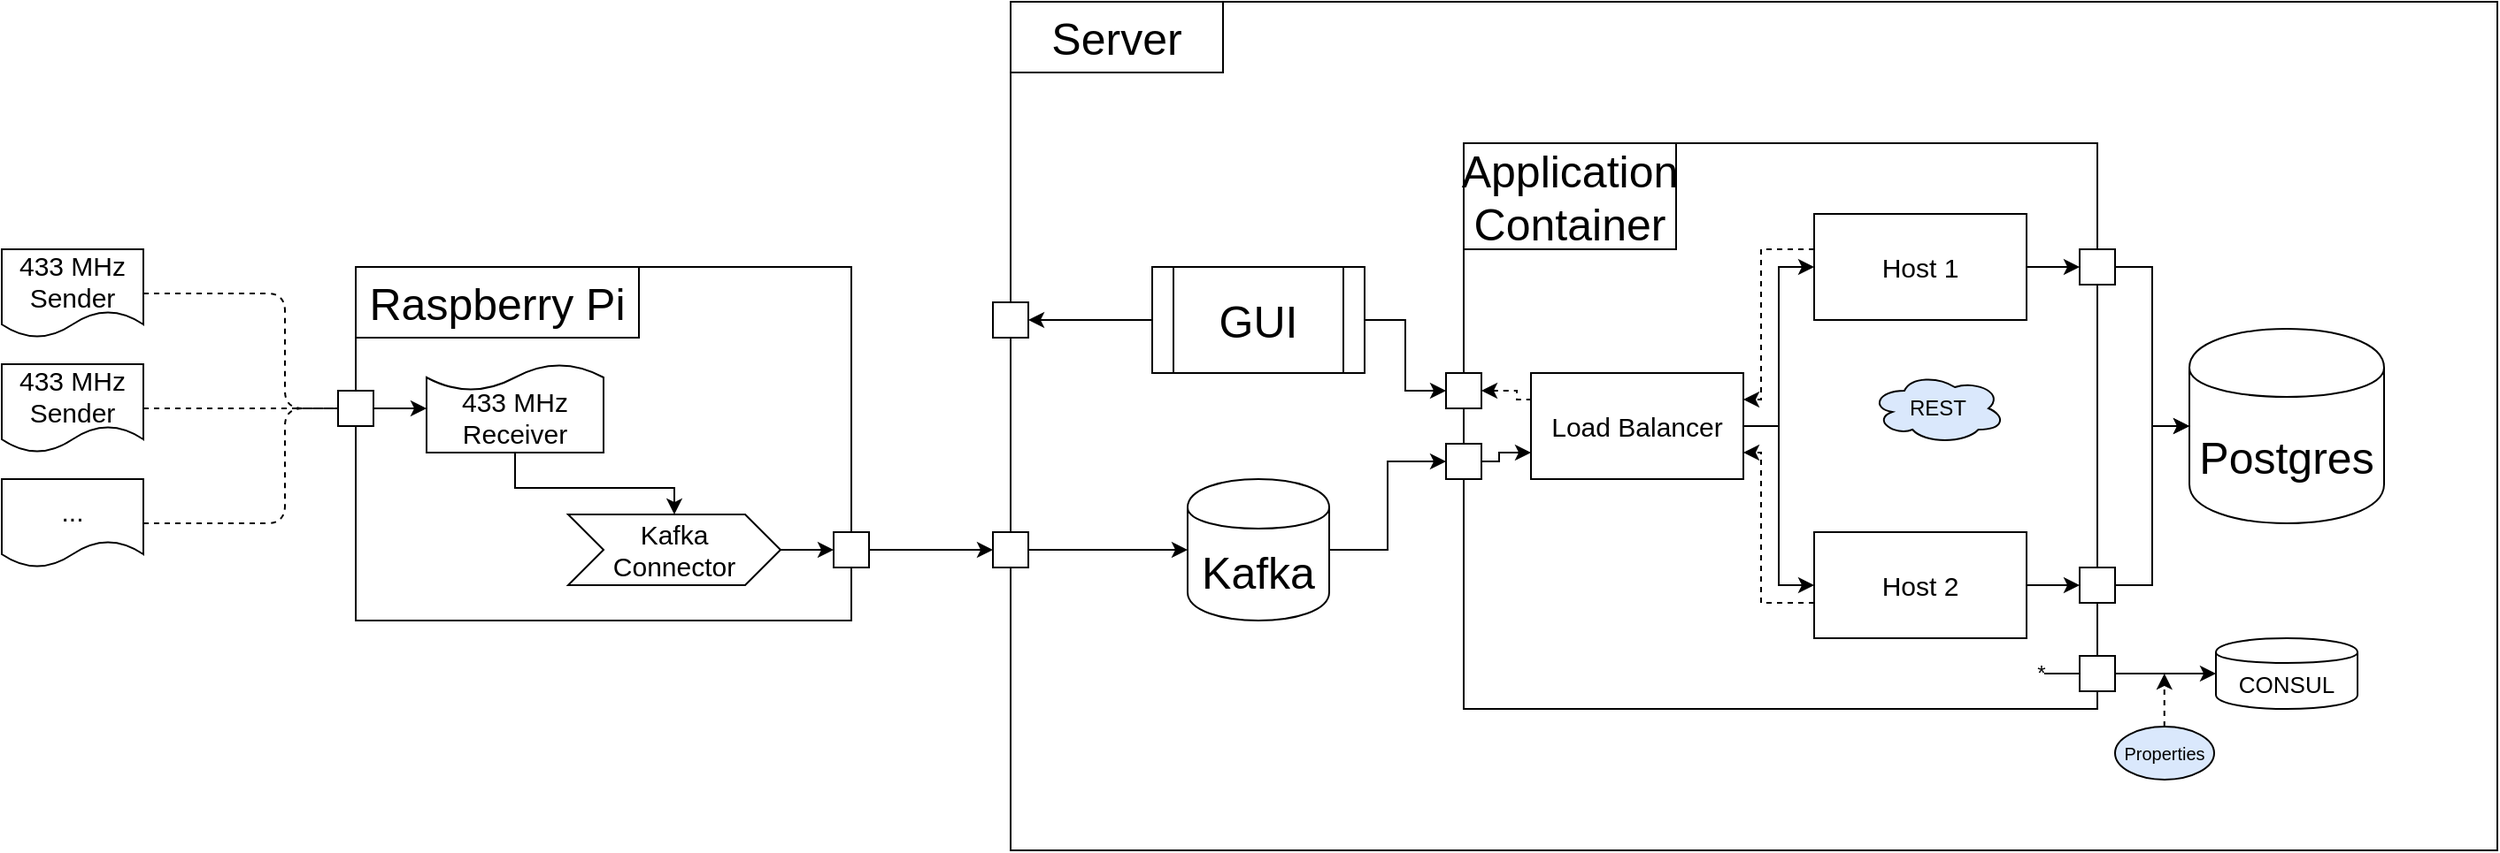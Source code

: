 <mxfile version="21.5.1" type="device" pages="2">
  <diagram id="JwpyBmJK_JEvh0ScPfmV" name="Draft">
    <mxGraphModel dx="2049" dy="1144" grid="1" gridSize="10" guides="1" tooltips="1" connect="1" arrows="1" fold="1" page="1" pageScale="1" pageWidth="827" pageHeight="1169" math="0" shadow="0">
      <root>
        <mxCell id="0" />
        <mxCell id="1" parent="0" />
        <mxCell id="FN8TU1mAKjDCOiVMt3JM-1" value="" style="rounded=0;whiteSpace=wrap;html=1;fillColor=none;" parent="1" vertex="1">
          <mxGeometry x="720" y="40" width="840" height="480" as="geometry" />
        </mxCell>
        <mxCell id="FN8TU1mAKjDCOiVMt3JM-2" value="Server" style="rounded=0;whiteSpace=wrap;html=1;fillColor=none;fontSize=25;" parent="1" vertex="1">
          <mxGeometry x="720" y="40" width="120" height="40" as="geometry" />
        </mxCell>
        <mxCell id="FN8TU1mAKjDCOiVMt3JM-53" style="edgeStyle=orthogonalEdgeStyle;rounded=0;orthogonalLoop=1;jettySize=auto;html=1;entryX=0;entryY=0.5;entryDx=0;entryDy=0;startArrow=none;startFill=0;endArrow=classic;endFill=1;fontSize=12;" parent="1" source="FN8TU1mAKjDCOiVMt3JM-5" target="FN8TU1mAKjDCOiVMt3JM-45" edge="1">
          <mxGeometry relative="1" as="geometry" />
        </mxCell>
        <mxCell id="FN8TU1mAKjDCOiVMt3JM-5" value="Kafka" style="shape=cylinder;whiteSpace=wrap;html=1;boundedLbl=1;backgroundOutline=1;fillColor=none;fontSize=25;" parent="1" vertex="1">
          <mxGeometry x="820" y="310" width="80" height="80" as="geometry" />
        </mxCell>
        <mxCell id="FN8TU1mAKjDCOiVMt3JM-6" value="" style="rounded=0;whiteSpace=wrap;html=1;fillColor=none;fontSize=25;" parent="1" vertex="1">
          <mxGeometry x="976" y="120" width="358" height="320" as="geometry" />
        </mxCell>
        <mxCell id="FN8TU1mAKjDCOiVMt3JM-7" value="Application Container" style="rounded=0;whiteSpace=wrap;html=1;fillColor=none;fontSize=25;" parent="1" vertex="1">
          <mxGeometry x="976" y="120" width="120" height="60" as="geometry" />
        </mxCell>
        <mxCell id="FN8TU1mAKjDCOiVMt3JM-13" style="edgeStyle=orthogonalEdgeStyle;rounded=0;orthogonalLoop=1;jettySize=auto;html=1;entryX=0;entryY=0.5;entryDx=0;entryDy=0;fontSize=15;" parent="1" source="FN8TU1mAKjDCOiVMt3JM-8" target="FN8TU1mAKjDCOiVMt3JM-9" edge="1">
          <mxGeometry relative="1" as="geometry" />
        </mxCell>
        <mxCell id="FN8TU1mAKjDCOiVMt3JM-14" style="edgeStyle=orthogonalEdgeStyle;rounded=0;orthogonalLoop=1;jettySize=auto;html=1;entryX=0;entryY=0.5;entryDx=0;entryDy=0;fontSize=15;" parent="1" source="FN8TU1mAKjDCOiVMt3JM-8" target="FN8TU1mAKjDCOiVMt3JM-10" edge="1">
          <mxGeometry relative="1" as="geometry" />
        </mxCell>
        <mxCell id="FN8TU1mAKjDCOiVMt3JM-8" value="Load Balancer" style="rounded=0;whiteSpace=wrap;html=1;fillColor=none;fontSize=15;" parent="1" vertex="1">
          <mxGeometry x="1014" y="250" width="120" height="60" as="geometry" />
        </mxCell>
        <mxCell id="FN8TU1mAKjDCOiVMt3JM-26" style="edgeStyle=orthogonalEdgeStyle;rounded=0;orthogonalLoop=1;jettySize=auto;html=1;entryX=1;entryY=0.25;entryDx=0;entryDy=0;dashed=1;fontSize=15;" parent="1" source="FN8TU1mAKjDCOiVMt3JM-9" target="FN8TU1mAKjDCOiVMt3JM-8" edge="1">
          <mxGeometry relative="1" as="geometry">
            <Array as="points">
              <mxPoint x="1144" y="180" />
              <mxPoint x="1144" y="265" />
            </Array>
          </mxGeometry>
        </mxCell>
        <mxCell id="FN8TU1mAKjDCOiVMt3JM-41" style="edgeStyle=orthogonalEdgeStyle;rounded=0;orthogonalLoop=1;jettySize=auto;html=1;entryX=0;entryY=0.5;entryDx=0;entryDy=0;startArrow=none;startFill=0;endArrow=classic;endFill=1;fontSize=12;" parent="1" source="FN8TU1mAKjDCOiVMt3JM-9" target="FN8TU1mAKjDCOiVMt3JM-40" edge="1">
          <mxGeometry relative="1" as="geometry" />
        </mxCell>
        <mxCell id="FN8TU1mAKjDCOiVMt3JM-9" value="Host 1" style="rounded=0;whiteSpace=wrap;html=1;fillColor=none;fontSize=15;" parent="1" vertex="1">
          <mxGeometry x="1174" y="160" width="120" height="60" as="geometry" />
        </mxCell>
        <mxCell id="FN8TU1mAKjDCOiVMt3JM-25" style="edgeStyle=orthogonalEdgeStyle;rounded=0;orthogonalLoop=1;jettySize=auto;html=1;entryX=1;entryY=0.75;entryDx=0;entryDy=0;fontSize=15;dashed=1;" parent="1" source="FN8TU1mAKjDCOiVMt3JM-10" target="FN8TU1mAKjDCOiVMt3JM-8" edge="1">
          <mxGeometry relative="1" as="geometry">
            <Array as="points">
              <mxPoint x="1144" y="380" />
              <mxPoint x="1144" y="295" />
            </Array>
          </mxGeometry>
        </mxCell>
        <mxCell id="FN8TU1mAKjDCOiVMt3JM-42" style="edgeStyle=orthogonalEdgeStyle;rounded=0;orthogonalLoop=1;jettySize=auto;html=1;entryX=0;entryY=0.5;entryDx=0;entryDy=0;startArrow=none;startFill=0;endArrow=classic;endFill=1;fontSize=12;" parent="1" source="FN8TU1mAKjDCOiVMt3JM-10" target="FN8TU1mAKjDCOiVMt3JM-39" edge="1">
          <mxGeometry relative="1" as="geometry" />
        </mxCell>
        <mxCell id="FN8TU1mAKjDCOiVMt3JM-10" value="Host 2" style="rounded=0;whiteSpace=wrap;html=1;fillColor=none;fontSize=15;" parent="1" vertex="1">
          <mxGeometry x="1174" y="340" width="120" height="60" as="geometry" />
        </mxCell>
        <mxCell id="FN8TU1mAKjDCOiVMt3JM-15" value="Postgres" style="shape=cylinder;whiteSpace=wrap;html=1;boundedLbl=1;backgroundOutline=1;fillColor=none;fontSize=25;" parent="1" vertex="1">
          <mxGeometry x="1386" y="225" width="110" height="110" as="geometry" />
        </mxCell>
        <mxCell id="FN8TU1mAKjDCOiVMt3JM-43" style="edgeStyle=orthogonalEdgeStyle;rounded=0;orthogonalLoop=1;jettySize=auto;html=1;entryX=0;entryY=0.5;entryDx=0;entryDy=0;startArrow=none;startFill=0;endArrow=classic;endFill=1;fontSize=12;" parent="1" source="FN8TU1mAKjDCOiVMt3JM-39" target="FN8TU1mAKjDCOiVMt3JM-15" edge="1">
          <mxGeometry relative="1" as="geometry" />
        </mxCell>
        <mxCell id="FN8TU1mAKjDCOiVMt3JM-39" value="" style="whiteSpace=wrap;html=1;aspect=fixed;fillColor=#ffffff;fontSize=12;" parent="1" vertex="1">
          <mxGeometry x="1324" y="360" width="20" height="20" as="geometry" />
        </mxCell>
        <mxCell id="FN8TU1mAKjDCOiVMt3JM-44" style="edgeStyle=orthogonalEdgeStyle;rounded=0;orthogonalLoop=1;jettySize=auto;html=1;entryX=0;entryY=0.5;entryDx=0;entryDy=0;startArrow=none;startFill=0;endArrow=classic;endFill=1;fontSize=12;" parent="1" source="FN8TU1mAKjDCOiVMt3JM-40" target="FN8TU1mAKjDCOiVMt3JM-15" edge="1">
          <mxGeometry relative="1" as="geometry" />
        </mxCell>
        <mxCell id="FN8TU1mAKjDCOiVMt3JM-40" value="" style="whiteSpace=wrap;html=1;aspect=fixed;fillColor=#ffffff;fontSize=12;" parent="1" vertex="1">
          <mxGeometry x="1324" y="180" width="20" height="20" as="geometry" />
        </mxCell>
        <mxCell id="FN8TU1mAKjDCOiVMt3JM-51" style="edgeStyle=orthogonalEdgeStyle;rounded=0;orthogonalLoop=1;jettySize=auto;html=1;entryX=0;entryY=0.75;entryDx=0;entryDy=0;startArrow=none;startFill=0;endArrow=classic;endFill=1;fontSize=12;" parent="1" source="FN8TU1mAKjDCOiVMt3JM-45" target="FN8TU1mAKjDCOiVMt3JM-8" edge="1">
          <mxGeometry relative="1" as="geometry">
            <Array as="points">
              <mxPoint x="996" y="300" />
              <mxPoint x="996" y="295" />
            </Array>
          </mxGeometry>
        </mxCell>
        <mxCell id="FN8TU1mAKjDCOiVMt3JM-45" value="" style="whiteSpace=wrap;html=1;aspect=fixed;fillColor=#ffffff;fontSize=12;" parent="1" vertex="1">
          <mxGeometry x="966" y="290" width="20" height="20" as="geometry" />
        </mxCell>
        <mxCell id="FN8TU1mAKjDCOiVMt3JM-50" style="edgeStyle=orthogonalEdgeStyle;rounded=0;orthogonalLoop=1;jettySize=auto;html=1;entryX=0;entryY=0.25;entryDx=0;entryDy=0;startArrow=classic;startFill=1;endArrow=none;endFill=0;fontSize=12;dashed=1;" parent="1" source="FN8TU1mAKjDCOiVMt3JM-48" target="FN8TU1mAKjDCOiVMt3JM-8" edge="1">
          <mxGeometry relative="1" as="geometry">
            <Array as="points">
              <mxPoint x="1006" y="260" />
              <mxPoint x="1006" y="265" />
            </Array>
          </mxGeometry>
        </mxCell>
        <mxCell id="FN8TU1mAKjDCOiVMt3JM-48" value="" style="whiteSpace=wrap;html=1;aspect=fixed;fillColor=#ffffff;fontSize=12;" parent="1" vertex="1">
          <mxGeometry x="966" y="250" width="20" height="20" as="geometry" />
        </mxCell>
        <mxCell id="FN8TU1mAKjDCOiVMt3JM-52" value="REST" style="ellipse;shape=cloud;whiteSpace=wrap;html=1;fillColor=#dae8fc;fontSize=12;strokeColor=#000000;" parent="1" vertex="1">
          <mxGeometry x="1206" y="250" width="76" height="40" as="geometry" />
        </mxCell>
        <mxCell id="FN8TU1mAKjDCOiVMt3JM-56" style="edgeStyle=orthogonalEdgeStyle;rounded=0;orthogonalLoop=1;jettySize=auto;html=1;entryX=0;entryY=0.5;entryDx=0;entryDy=0;startArrow=none;startFill=0;endArrow=classic;endFill=1;fontSize=25;" parent="1" source="FN8TU1mAKjDCOiVMt3JM-54" target="FN8TU1mAKjDCOiVMt3JM-48" edge="1">
          <mxGeometry relative="1" as="geometry" />
        </mxCell>
        <mxCell id="FN8TU1mAKjDCOiVMt3JM-62" style="edgeStyle=orthogonalEdgeStyle;rounded=0;orthogonalLoop=1;jettySize=auto;html=1;entryX=1;entryY=0.5;entryDx=0;entryDy=0;startArrow=none;startFill=0;endArrow=classic;endFill=1;fontSize=25;" parent="1" source="FN8TU1mAKjDCOiVMt3JM-54" target="FN8TU1mAKjDCOiVMt3JM-59" edge="1">
          <mxGeometry relative="1" as="geometry" />
        </mxCell>
        <mxCell id="FN8TU1mAKjDCOiVMt3JM-54" value="GUI" style="shape=process;whiteSpace=wrap;html=1;backgroundOutline=1;strokeColor=#000000;fillColor=#ffffff;fontSize=25;" parent="1" vertex="1">
          <mxGeometry x="800" y="190" width="120" height="60" as="geometry" />
        </mxCell>
        <mxCell id="FN8TU1mAKjDCOiVMt3JM-57" value="" style="rounded=0;whiteSpace=wrap;html=1;strokeColor=#000000;fillColor=none;fontSize=25;" parent="1" vertex="1">
          <mxGeometry x="350" y="190" width="280" height="200" as="geometry" />
        </mxCell>
        <mxCell id="FN8TU1mAKjDCOiVMt3JM-58" value="Raspberry Pi" style="rounded=0;whiteSpace=wrap;html=1;strokeColor=#000000;fillColor=none;fontSize=25;" parent="1" vertex="1">
          <mxGeometry x="350" y="190" width="160" height="40" as="geometry" />
        </mxCell>
        <mxCell id="FN8TU1mAKjDCOiVMt3JM-59" value="" style="whiteSpace=wrap;html=1;aspect=fixed;fillColor=#ffffff;fontSize=12;" parent="1" vertex="1">
          <mxGeometry x="710" y="210" width="20" height="20" as="geometry" />
        </mxCell>
        <mxCell id="FN8TU1mAKjDCOiVMt3JM-61" style="edgeStyle=orthogonalEdgeStyle;rounded=0;orthogonalLoop=1;jettySize=auto;html=1;entryX=0;entryY=0.5;entryDx=0;entryDy=0;startArrow=none;startFill=0;endArrow=classic;endFill=1;fontSize=25;" parent="1" source="FN8TU1mAKjDCOiVMt3JM-60" target="FN8TU1mAKjDCOiVMt3JM-5" edge="1">
          <mxGeometry relative="1" as="geometry" />
        </mxCell>
        <mxCell id="FN8TU1mAKjDCOiVMt3JM-60" value="" style="whiteSpace=wrap;html=1;aspect=fixed;fillColor=#ffffff;fontSize=12;" parent="1" vertex="1">
          <mxGeometry x="710" y="340" width="20" height="20" as="geometry" />
        </mxCell>
        <mxCell id="FN8TU1mAKjDCOiVMt3JM-67" style="edgeStyle=orthogonalEdgeStyle;rounded=0;orthogonalLoop=1;jettySize=auto;html=1;entryX=0;entryY=0.5;entryDx=0;entryDy=0;startArrow=none;startFill=0;endArrow=classic;endFill=1;fontSize=15;" parent="1" source="FN8TU1mAKjDCOiVMt3JM-63" target="FN8TU1mAKjDCOiVMt3JM-64" edge="1">
          <mxGeometry relative="1" as="geometry" />
        </mxCell>
        <mxCell id="FN8TU1mAKjDCOiVMt3JM-63" value="Kafka&lt;br&gt;Connector" style="shape=step;perimeter=stepPerimeter;whiteSpace=wrap;html=1;fixedSize=1;strokeColor=#000000;fillColor=none;fontSize=15;" parent="1" vertex="1">
          <mxGeometry x="470" y="330" width="120" height="40" as="geometry" />
        </mxCell>
        <mxCell id="FN8TU1mAKjDCOiVMt3JM-73" value="" style="edgeStyle=orthogonalEdgeStyle;rounded=0;orthogonalLoop=1;jettySize=auto;html=1;startArrow=none;startFill=0;endArrow=classic;endFill=1;fontSize=15;" parent="1" source="FN8TU1mAKjDCOiVMt3JM-64" target="FN8TU1mAKjDCOiVMt3JM-60" edge="1">
          <mxGeometry relative="1" as="geometry" />
        </mxCell>
        <mxCell id="FN8TU1mAKjDCOiVMt3JM-64" value="" style="whiteSpace=wrap;html=1;aspect=fixed;fillColor=#ffffff;fontSize=12;" parent="1" vertex="1">
          <mxGeometry x="620" y="340" width="20" height="20" as="geometry" />
        </mxCell>
        <mxCell id="FN8TU1mAKjDCOiVMt3JM-77" style="edgeStyle=orthogonalEdgeStyle;rounded=0;orthogonalLoop=1;jettySize=auto;html=1;startArrow=none;startFill=0;endArrow=classic;endFill=1;fontSize=15;fontColor=#000000;" parent="1" source="FN8TU1mAKjDCOiVMt3JM-70" target="FN8TU1mAKjDCOiVMt3JM-74" edge="1">
          <mxGeometry relative="1" as="geometry" />
        </mxCell>
        <mxCell id="FN8TU1mAKjDCOiVMt3JM-70" value="" style="whiteSpace=wrap;html=1;aspect=fixed;fillColor=#ffffff;fontSize=12;" parent="1" vertex="1">
          <mxGeometry x="340" y="260" width="20" height="20" as="geometry" />
        </mxCell>
        <mxCell id="FN8TU1mAKjDCOiVMt3JM-78" style="edgeStyle=orthogonalEdgeStyle;rounded=0;orthogonalLoop=1;jettySize=auto;html=1;entryX=0.5;entryY=0;entryDx=0;entryDy=0;startArrow=none;startFill=0;endArrow=classic;endFill=1;fontSize=15;fontColor=#000000;" parent="1" source="FN8TU1mAKjDCOiVMt3JM-74" target="FN8TU1mAKjDCOiVMt3JM-63" edge="1">
          <mxGeometry relative="1" as="geometry">
            <Array as="points">
              <mxPoint x="440" y="315" />
              <mxPoint x="530" y="315" />
            </Array>
          </mxGeometry>
        </mxCell>
        <mxCell id="FN8TU1mAKjDCOiVMt3JM-74" value="" style="shape=document;whiteSpace=wrap;html=1;boundedLbl=1;strokeColor=#000000;fillColor=none;fontSize=15;fontColor=#000000;labelBackgroundColor=none;rotation=-180;" parent="1" vertex="1">
          <mxGeometry x="390" y="245" width="100" height="50" as="geometry" />
        </mxCell>
        <mxCell id="FN8TU1mAKjDCOiVMt3JM-75" value="&lt;span style=&quot;color: rgb(0 , 0 , 0) ; font-family: &amp;#34;helvetica&amp;#34; ; font-size: 15px ; font-style: normal ; font-weight: 400 ; letter-spacing: normal ; text-align: center ; text-indent: 0px ; text-transform: none ; word-spacing: 0px ; display: inline ; float: none&quot;&gt;433 MHz&lt;/span&gt;&lt;br style=&quot;color: rgb(0 , 0 , 0) ; font-family: &amp;#34;helvetica&amp;#34; ; font-size: 15px ; font-style: normal ; font-weight: 400 ; letter-spacing: normal ; text-align: center ; text-indent: 0px ; text-transform: none ; word-spacing: 0px&quot;&gt;&lt;span style=&quot;color: rgb(0 , 0 , 0) ; font-family: &amp;#34;helvetica&amp;#34; ; font-size: 15px ; font-style: normal ; font-weight: 400 ; letter-spacing: normal ; text-align: center ; text-indent: 0px ; text-transform: none ; word-spacing: 0px ; display: inline ; float: none&quot;&gt;Receiver&lt;/span&gt;" style="text;html=1;strokeColor=none;fillColor=none;align=center;verticalAlign=middle;whiteSpace=wrap;rounded=0;labelBackgroundColor=none;fontSize=15;fontColor=#000000;" parent="1" vertex="1">
          <mxGeometry x="400" y="255" width="80" height="40" as="geometry" />
        </mxCell>
        <mxCell id="FN8TU1mAKjDCOiVMt3JM-79" value="433 MHz&lt;br&gt;Sender" style="shape=document;whiteSpace=wrap;html=1;boundedLbl=1;labelBackgroundColor=none;strokeColor=#000000;fillColor=none;fontSize=15;fontColor=#000000;" parent="1" vertex="1">
          <mxGeometry x="150" y="180" width="80" height="50" as="geometry" />
        </mxCell>
        <mxCell id="FN8TU1mAKjDCOiVMt3JM-80" value="433 MHz&lt;br&gt;Sender" style="shape=document;whiteSpace=wrap;html=1;boundedLbl=1;labelBackgroundColor=none;strokeColor=#000000;fillColor=none;fontSize=15;fontColor=#000000;" parent="1" vertex="1">
          <mxGeometry x="150" y="245" width="80" height="50" as="geometry" />
        </mxCell>
        <mxCell id="FN8TU1mAKjDCOiVMt3JM-81" value="..." style="shape=document;whiteSpace=wrap;html=1;boundedLbl=1;labelBackgroundColor=none;strokeColor=#000000;fillColor=none;fontSize=15;fontColor=#000000;" parent="1" vertex="1">
          <mxGeometry x="150" y="310" width="80" height="50" as="geometry" />
        </mxCell>
        <mxCell id="FN8TU1mAKjDCOiVMt3JM-82" value="" style="endArrow=none;dashed=1;html=1;fontSize=15;fontColor=#000000;entryX=0;entryY=0.5;entryDx=0;entryDy=0;exitX=1;exitY=0.5;exitDx=0;exitDy=0;" parent="1" source="FN8TU1mAKjDCOiVMt3JM-79" target="FN8TU1mAKjDCOiVMt3JM-70" edge="1">
          <mxGeometry width="50" height="50" relative="1" as="geometry">
            <mxPoint x="270" y="320" as="sourcePoint" />
            <mxPoint x="320" y="270" as="targetPoint" />
            <Array as="points">
              <mxPoint x="310" y="205" />
              <mxPoint x="310" y="270" />
            </Array>
          </mxGeometry>
        </mxCell>
        <mxCell id="FN8TU1mAKjDCOiVMt3JM-83" value="" style="endArrow=none;dashed=1;html=1;fontSize=15;fontColor=#000000;entryX=0;entryY=0.5;entryDx=0;entryDy=0;exitX=1;exitY=0.5;exitDx=0;exitDy=0;" parent="1" source="FN8TU1mAKjDCOiVMt3JM-80" target="FN8TU1mAKjDCOiVMt3JM-70" edge="1">
          <mxGeometry width="50" height="50" relative="1" as="geometry">
            <mxPoint x="270" y="320" as="sourcePoint" />
            <mxPoint x="320" y="270" as="targetPoint" />
            <Array as="points">
              <mxPoint x="250" y="270" />
              <mxPoint x="280" y="270" />
            </Array>
          </mxGeometry>
        </mxCell>
        <mxCell id="FN8TU1mAKjDCOiVMt3JM-84" value="" style="endArrow=none;dashed=1;html=1;fontSize=15;fontColor=#000000;entryX=0;entryY=0.5;entryDx=0;entryDy=0;exitX=1;exitY=0.5;exitDx=0;exitDy=0;" parent="1" source="FN8TU1mAKjDCOiVMt3JM-81" target="FN8TU1mAKjDCOiVMt3JM-70" edge="1">
          <mxGeometry width="50" height="50" relative="1" as="geometry">
            <mxPoint x="270" y="340" as="sourcePoint" />
            <mxPoint x="320" y="290" as="targetPoint" />
            <Array as="points">
              <mxPoint x="310" y="335" />
              <mxPoint x="310" y="270" />
            </Array>
          </mxGeometry>
        </mxCell>
        <mxCell id="QnDjo6JZb1rwNFytCDnl-1" value="CONSUL" style="shape=cylinder;whiteSpace=wrap;html=1;boundedLbl=1;backgroundOutline=1;fillColor=none;fontSize=13;" parent="1" vertex="1">
          <mxGeometry x="1401" y="400" width="80" height="40" as="geometry" />
        </mxCell>
        <mxCell id="QnDjo6JZb1rwNFytCDnl-5" value="" style="edgeStyle=orthogonalEdgeStyle;rounded=0;orthogonalLoop=1;jettySize=auto;html=1;" parent="1" source="QnDjo6JZb1rwNFytCDnl-4" target="QnDjo6JZb1rwNFytCDnl-1" edge="1">
          <mxGeometry relative="1" as="geometry" />
        </mxCell>
        <mxCell id="QnDjo6JZb1rwNFytCDnl-4" value="" style="whiteSpace=wrap;html=1;aspect=fixed;fillColor=#ffffff;fontSize=12;" parent="1" vertex="1">
          <mxGeometry x="1324" y="410" width="20" height="20" as="geometry" />
        </mxCell>
        <mxCell id="QnDjo6JZb1rwNFytCDnl-6" value="Properties" style="ellipse;whiteSpace=wrap;html=1;fontSize=10;fillColor=#dae8fc;strokeColor=default;" parent="1" vertex="1">
          <mxGeometry x="1344" y="450" width="56" height="30" as="geometry" />
        </mxCell>
        <mxCell id="QnDjo6JZb1rwNFytCDnl-8" value="" style="endArrow=classic;html=1;rounded=0;dashed=1;" parent="1" edge="1">
          <mxGeometry width="50" height="50" relative="1" as="geometry">
            <mxPoint x="1371.88" y="450" as="sourcePoint" />
            <mxPoint x="1371.88" y="420" as="targetPoint" />
          </mxGeometry>
        </mxCell>
        <mxCell id="QnDjo6JZb1rwNFytCDnl-9" value="" style="endArrow=none;html=1;rounded=0;" parent="1" edge="1">
          <mxGeometry width="50" height="50" relative="1" as="geometry">
            <mxPoint x="1304" y="420" as="sourcePoint" />
            <mxPoint x="1324" y="420" as="targetPoint" />
          </mxGeometry>
        </mxCell>
        <mxCell id="QnDjo6JZb1rwNFytCDnl-11" value="*" style="text;html=1;strokeColor=none;fillColor=none;align=center;verticalAlign=middle;whiteSpace=wrap;rounded=0;" parent="1" vertex="1">
          <mxGeometry x="1291" y="410" width="23" height="20" as="geometry" />
        </mxCell>
      </root>
    </mxGraphModel>
  </diagram>
  <diagram id="33y4ODD4kAcootDHKluF" name="System">
    <mxGraphModel dx="1509" dy="843" grid="1" gridSize="10" guides="1" tooltips="1" connect="1" arrows="1" fold="1" page="1" pageScale="1" pageWidth="827" pageHeight="1169" math="0" shadow="0">
      <root>
        <mxCell id="0" />
        <mxCell id="1" parent="0" />
        <mxCell id="mPrgmHMQtZdi7vNjmnS--5" value="" style="rounded=0;whiteSpace=wrap;html=1;fillColor=none;fontSize=25;" vertex="1" parent="1">
          <mxGeometry x="586" y="120" width="358" height="440" as="geometry" />
        </mxCell>
        <mxCell id="mPrgmHMQtZdi7vNjmnS--1" value="" style="rounded=0;whiteSpace=wrap;html=1;fillColor=none;" vertex="1" parent="1">
          <mxGeometry x="320" y="40" width="840" height="820" as="geometry" />
        </mxCell>
        <mxCell id="mPrgmHMQtZdi7vNjmnS--2" value="Server" style="rounded=0;whiteSpace=wrap;html=1;fillColor=none;fontSize=25;" vertex="1" parent="1">
          <mxGeometry x="320" y="40" width="120" height="40" as="geometry" />
        </mxCell>
        <mxCell id="mPrgmHMQtZdi7vNjmnS--6" value="Application Container" style="rounded=0;whiteSpace=wrap;html=1;fillColor=none;fontSize=25;" vertex="1" parent="1">
          <mxGeometry x="586" y="120" width="120" height="60" as="geometry" />
        </mxCell>
        <mxCell id="mPrgmHMQtZdi7vNjmnS--7" style="edgeStyle=orthogonalEdgeStyle;rounded=0;orthogonalLoop=1;jettySize=auto;html=1;entryX=0;entryY=0.5;entryDx=0;entryDy=0;fontSize=15;" edge="1" parent="1" source="mPrgmHMQtZdi7vNjmnS--9" target="mPrgmHMQtZdi7vNjmnS--12">
          <mxGeometry relative="1" as="geometry" />
        </mxCell>
        <mxCell id="mPrgmHMQtZdi7vNjmnS--8" style="edgeStyle=orthogonalEdgeStyle;rounded=0;orthogonalLoop=1;jettySize=auto;html=1;entryX=0;entryY=0.5;entryDx=0;entryDy=0;fontSize=15;" edge="1" parent="1" source="mPrgmHMQtZdi7vNjmnS--9" target="mPrgmHMQtZdi7vNjmnS--15">
          <mxGeometry relative="1" as="geometry" />
        </mxCell>
        <mxCell id="mPrgmHMQtZdi7vNjmnS--9" value="Load Balancer" style="rounded=0;whiteSpace=wrap;html=1;fillColor=none;fontSize=15;" vertex="1" parent="1">
          <mxGeometry x="624" y="250" width="120" height="60" as="geometry" />
        </mxCell>
        <mxCell id="mPrgmHMQtZdi7vNjmnS--10" style="edgeStyle=orthogonalEdgeStyle;rounded=0;orthogonalLoop=1;jettySize=auto;html=1;entryX=1;entryY=0.25;entryDx=0;entryDy=0;dashed=1;fontSize=15;" edge="1" parent="1" source="mPrgmHMQtZdi7vNjmnS--12" target="mPrgmHMQtZdi7vNjmnS--9">
          <mxGeometry relative="1" as="geometry">
            <Array as="points">
              <mxPoint x="754" y="180" />
              <mxPoint x="754" y="265" />
            </Array>
          </mxGeometry>
        </mxCell>
        <mxCell id="mPrgmHMQtZdi7vNjmnS--11" style="edgeStyle=orthogonalEdgeStyle;rounded=0;orthogonalLoop=1;jettySize=auto;html=1;entryX=0;entryY=0.5;entryDx=0;entryDy=0;startArrow=none;startFill=0;endArrow=classic;endFill=1;fontSize=12;" edge="1" parent="1" source="mPrgmHMQtZdi7vNjmnS--12" target="mPrgmHMQtZdi7vNjmnS--20">
          <mxGeometry relative="1" as="geometry" />
        </mxCell>
        <mxCell id="mPrgmHMQtZdi7vNjmnS--12" value="Host 1" style="rounded=0;whiteSpace=wrap;html=1;fillColor=none;fontSize=15;" vertex="1" parent="1">
          <mxGeometry x="784" y="160" width="120" height="60" as="geometry" />
        </mxCell>
        <mxCell id="mPrgmHMQtZdi7vNjmnS--13" style="edgeStyle=orthogonalEdgeStyle;rounded=0;orthogonalLoop=1;jettySize=auto;html=1;entryX=1;entryY=0.75;entryDx=0;entryDy=0;fontSize=15;dashed=1;" edge="1" parent="1" source="mPrgmHMQtZdi7vNjmnS--15" target="mPrgmHMQtZdi7vNjmnS--9">
          <mxGeometry relative="1" as="geometry">
            <Array as="points">
              <mxPoint x="754" y="380" />
              <mxPoint x="754" y="295" />
            </Array>
          </mxGeometry>
        </mxCell>
        <mxCell id="mPrgmHMQtZdi7vNjmnS--14" style="edgeStyle=orthogonalEdgeStyle;rounded=0;orthogonalLoop=1;jettySize=auto;html=1;entryX=0;entryY=0.5;entryDx=0;entryDy=0;startArrow=none;startFill=0;endArrow=classic;endFill=1;fontSize=12;" edge="1" parent="1" source="mPrgmHMQtZdi7vNjmnS--15" target="mPrgmHMQtZdi7vNjmnS--18">
          <mxGeometry relative="1" as="geometry" />
        </mxCell>
        <mxCell id="mPrgmHMQtZdi7vNjmnS--15" value="Host 2" style="rounded=0;whiteSpace=wrap;html=1;fillColor=none;fontSize=15;" vertex="1" parent="1">
          <mxGeometry x="784" y="340" width="120" height="60" as="geometry" />
        </mxCell>
        <mxCell id="DauZsMCAnnG1cqwBpFmG-24" value="" style="edgeStyle=orthogonalEdgeStyle;rounded=0;orthogonalLoop=1;jettySize=auto;html=1;" edge="1" parent="1" source="mPrgmHMQtZdi7vNjmnS--16" target="DauZsMCAnnG1cqwBpFmG-23">
          <mxGeometry relative="1" as="geometry" />
        </mxCell>
        <mxCell id="mPrgmHMQtZdi7vNjmnS--16" value="Postgres" style="shape=cylinder;whiteSpace=wrap;html=1;boundedLbl=1;backgroundOutline=1;fillColor=none;fontSize=25;" vertex="1" parent="1">
          <mxGeometry x="996" y="225" width="110" height="110" as="geometry" />
        </mxCell>
        <mxCell id="mPrgmHMQtZdi7vNjmnS--17" style="edgeStyle=orthogonalEdgeStyle;rounded=0;orthogonalLoop=1;jettySize=auto;html=1;entryX=0;entryY=0.5;entryDx=0;entryDy=0;startArrow=none;startFill=0;endArrow=classic;endFill=1;fontSize=12;" edge="1" parent="1" source="mPrgmHMQtZdi7vNjmnS--18" target="mPrgmHMQtZdi7vNjmnS--16">
          <mxGeometry relative="1" as="geometry" />
        </mxCell>
        <mxCell id="mPrgmHMQtZdi7vNjmnS--18" value="" style="whiteSpace=wrap;html=1;aspect=fixed;fillColor=#ffffff;fontSize=12;" vertex="1" parent="1">
          <mxGeometry x="934" y="360" width="20" height="20" as="geometry" />
        </mxCell>
        <mxCell id="mPrgmHMQtZdi7vNjmnS--19" style="edgeStyle=orthogonalEdgeStyle;rounded=0;orthogonalLoop=1;jettySize=auto;html=1;entryX=0;entryY=0.5;entryDx=0;entryDy=0;startArrow=none;startFill=0;endArrow=classic;endFill=1;fontSize=12;" edge="1" parent="1" source="mPrgmHMQtZdi7vNjmnS--20" target="mPrgmHMQtZdi7vNjmnS--16">
          <mxGeometry relative="1" as="geometry" />
        </mxCell>
        <mxCell id="mPrgmHMQtZdi7vNjmnS--20" value="" style="whiteSpace=wrap;html=1;aspect=fixed;fillColor=#ffffff;fontSize=12;" vertex="1" parent="1">
          <mxGeometry x="934" y="180" width="20" height="20" as="geometry" />
        </mxCell>
        <mxCell id="mPrgmHMQtZdi7vNjmnS--21" style="edgeStyle=orthogonalEdgeStyle;rounded=0;orthogonalLoop=1;jettySize=auto;html=1;entryX=0;entryY=0.75;entryDx=0;entryDy=0;startArrow=none;startFill=0;endArrow=classic;endFill=1;fontSize=12;" edge="1" parent="1" source="mPrgmHMQtZdi7vNjmnS--22" target="mPrgmHMQtZdi7vNjmnS--9">
          <mxGeometry relative="1" as="geometry">
            <Array as="points">
              <mxPoint x="606" y="300" />
              <mxPoint x="606" y="295" />
            </Array>
          </mxGeometry>
        </mxCell>
        <mxCell id="DauZsMCAnnG1cqwBpFmG-4" style="edgeStyle=orthogonalEdgeStyle;rounded=0;orthogonalLoop=1;jettySize=auto;html=1;entryX=1;entryY=0.75;entryDx=0;entryDy=0;startArrow=classic;startFill=1;endArrow=none;endFill=0;" edge="1" parent="1" source="mPrgmHMQtZdi7vNjmnS--22" target="mPrgmHMQtZdi7vNjmnS--28">
          <mxGeometry relative="1" as="geometry" />
        </mxCell>
        <mxCell id="mPrgmHMQtZdi7vNjmnS--22" value="" style="whiteSpace=wrap;html=1;aspect=fixed;fillColor=#ffffff;fontSize=12;" vertex="1" parent="1">
          <mxGeometry x="576" y="290" width="20" height="20" as="geometry" />
        </mxCell>
        <mxCell id="mPrgmHMQtZdi7vNjmnS--23" style="edgeStyle=orthogonalEdgeStyle;rounded=0;orthogonalLoop=1;jettySize=auto;html=1;entryX=0;entryY=0.25;entryDx=0;entryDy=0;startArrow=classic;startFill=1;endArrow=none;endFill=0;fontSize=12;dashed=1;" edge="1" parent="1" source="mPrgmHMQtZdi7vNjmnS--24" target="mPrgmHMQtZdi7vNjmnS--9">
          <mxGeometry relative="1" as="geometry">
            <Array as="points">
              <mxPoint x="616" y="260" />
              <mxPoint x="616" y="265" />
            </Array>
          </mxGeometry>
        </mxCell>
        <mxCell id="DauZsMCAnnG1cqwBpFmG-3" style="edgeStyle=orthogonalEdgeStyle;rounded=0;orthogonalLoop=1;jettySize=auto;html=1;entryX=1;entryY=0.25;entryDx=0;entryDy=0;dashed=1;" edge="1" parent="1" source="mPrgmHMQtZdi7vNjmnS--24" target="mPrgmHMQtZdi7vNjmnS--28">
          <mxGeometry relative="1" as="geometry" />
        </mxCell>
        <mxCell id="mPrgmHMQtZdi7vNjmnS--24" value="" style="whiteSpace=wrap;html=1;aspect=fixed;fillColor=#ffffff;fontSize=12;" vertex="1" parent="1">
          <mxGeometry x="576" y="250" width="20" height="20" as="geometry" />
        </mxCell>
        <mxCell id="mPrgmHMQtZdi7vNjmnS--25" value="REST" style="ellipse;shape=cloud;whiteSpace=wrap;html=1;fillColor=#dae8fc;fontSize=12;strokeColor=#000000;" vertex="1" parent="1">
          <mxGeometry x="816" y="250" width="76" height="40" as="geometry" />
        </mxCell>
        <mxCell id="mPrgmHMQtZdi7vNjmnS--27" style="edgeStyle=orthogonalEdgeStyle;rounded=0;orthogonalLoop=1;jettySize=auto;html=1;entryX=1;entryY=0.5;entryDx=0;entryDy=0;startArrow=none;startFill=0;endArrow=classic;endFill=1;fontSize=25;" edge="1" parent="1" source="mPrgmHMQtZdi7vNjmnS--28" target="mPrgmHMQtZdi7vNjmnS--31">
          <mxGeometry relative="1" as="geometry" />
        </mxCell>
        <mxCell id="mPrgmHMQtZdi7vNjmnS--28" value="GUI" style="shape=process;whiteSpace=wrap;html=1;backgroundOutline=1;strokeColor=#000000;fillColor=#ffffff;fontSize=25;" vertex="1" parent="1">
          <mxGeometry x="400" y="250" width="120" height="60" as="geometry" />
        </mxCell>
        <mxCell id="mPrgmHMQtZdi7vNjmnS--31" value="" style="whiteSpace=wrap;html=1;aspect=fixed;fillColor=#ffffff;fontSize=12;" vertex="1" parent="1">
          <mxGeometry x="310" y="270" width="20" height="20" as="geometry" />
        </mxCell>
        <mxCell id="mPrgmHMQtZdi7vNjmnS--49" value="CONSUL" style="shape=cylinder;whiteSpace=wrap;html=1;boundedLbl=1;backgroundOutline=1;fillColor=none;fontSize=13;" vertex="1" parent="1">
          <mxGeometry x="1040" y="520" width="80" height="40" as="geometry" />
        </mxCell>
        <mxCell id="mPrgmHMQtZdi7vNjmnS--50" value="" style="edgeStyle=orthogonalEdgeStyle;rounded=0;orthogonalLoop=1;jettySize=auto;html=1;" edge="1" parent="1" source="mPrgmHMQtZdi7vNjmnS--51" target="mPrgmHMQtZdi7vNjmnS--49">
          <mxGeometry relative="1" as="geometry" />
        </mxCell>
        <mxCell id="mPrgmHMQtZdi7vNjmnS--51" value="" style="whiteSpace=wrap;html=1;aspect=fixed;fillColor=#ffffff;fontSize=12;" vertex="1" parent="1">
          <mxGeometry x="934" y="530" width="20" height="20" as="geometry" />
        </mxCell>
        <mxCell id="mPrgmHMQtZdi7vNjmnS--52" value="Properties" style="ellipse;whiteSpace=wrap;html=1;fontSize=10;fillColor=#dae8fc;strokeColor=default;" vertex="1" parent="1">
          <mxGeometry x="960" y="570" width="56" height="30" as="geometry" />
        </mxCell>
        <mxCell id="mPrgmHMQtZdi7vNjmnS--53" value="" style="endArrow=classic;html=1;rounded=0;dashed=1;" edge="1" parent="1">
          <mxGeometry width="50" height="50" relative="1" as="geometry">
            <mxPoint x="987.88" y="570" as="sourcePoint" />
            <mxPoint x="987.88" y="540" as="targetPoint" />
          </mxGeometry>
        </mxCell>
        <mxCell id="mPrgmHMQtZdi7vNjmnS--54" value="" style="endArrow=none;html=1;rounded=0;" edge="1" parent="1">
          <mxGeometry width="50" height="50" relative="1" as="geometry">
            <mxPoint x="914" y="540" as="sourcePoint" />
            <mxPoint x="934" y="540" as="targetPoint" />
          </mxGeometry>
        </mxCell>
        <mxCell id="mPrgmHMQtZdi7vNjmnS--55" value="*" style="text;html=1;strokeColor=none;fillColor=none;align=center;verticalAlign=middle;whiteSpace=wrap;rounded=0;" vertex="1" parent="1">
          <mxGeometry x="901" y="530" width="23" height="20" as="geometry" />
        </mxCell>
        <mxCell id="mPrgmHMQtZdi7vNjmnS--56" value="JMS&lt;br style=&quot;font-size: 7px;&quot;&gt;Engine" style="shape=cylinder;whiteSpace=wrap;html=1;boundedLbl=1;backgroundOutline=1;fillColor=none;fontSize=7;fontStyle=1" vertex="1" parent="1">
          <mxGeometry x="791" y="450" width="36" height="40" as="geometry" />
        </mxCell>
        <mxCell id="mPrgmHMQtZdi7vNjmnS--68" style="edgeStyle=orthogonalEdgeStyle;rounded=0;orthogonalLoop=1;jettySize=auto;html=1;" edge="1" parent="1" source="mPrgmHMQtZdi7vNjmnS--58" target="mPrgmHMQtZdi7vNjmnS--59">
          <mxGeometry relative="1" as="geometry" />
        </mxCell>
        <mxCell id="mPrgmHMQtZdi7vNjmnS--58" value="" style="whiteSpace=wrap;html=1;aspect=fixed;fillColor=#ffffff;fontSize=12;" vertex="1" parent="1">
          <mxGeometry x="576" y="460" width="20" height="20" as="geometry" />
        </mxCell>
        <mxCell id="mPrgmHMQtZdi7vNjmnS--66" value="" style="edgeStyle=orthogonalEdgeStyle;rounded=0;orthogonalLoop=1;jettySize=auto;html=1;" edge="1" parent="1" source="mPrgmHMQtZdi7vNjmnS--59" target="mPrgmHMQtZdi7vNjmnS--64">
          <mxGeometry relative="1" as="geometry" />
        </mxCell>
        <mxCell id="DauZsMCAnnG1cqwBpFmG-10" style="edgeStyle=orthogonalEdgeStyle;rounded=0;orthogonalLoop=1;jettySize=auto;html=1;entryX=0.5;entryY=0;entryDx=0;entryDy=0;" edge="1" parent="1" source="mPrgmHMQtZdi7vNjmnS--59" target="DauZsMCAnnG1cqwBpFmG-9">
          <mxGeometry relative="1" as="geometry" />
        </mxCell>
        <mxCell id="mPrgmHMQtZdi7vNjmnS--59" value="Host 3&amp;nbsp; &amp;nbsp;&amp;nbsp;" style="rounded=0;whiteSpace=wrap;html=1;fillColor=none;fontSize=15;align=right;" vertex="1" parent="1">
          <mxGeometry x="784" y="440" width="120" height="60" as="geometry" />
        </mxCell>
        <mxCell id="mPrgmHMQtZdi7vNjmnS--65" style="edgeStyle=orthogonalEdgeStyle;rounded=0;orthogonalLoop=1;jettySize=auto;html=1;entryX=0;entryY=0.5;entryDx=0;entryDy=0;" edge="1" parent="1" source="mPrgmHMQtZdi7vNjmnS--64" target="mPrgmHMQtZdi7vNjmnS--16">
          <mxGeometry relative="1" as="geometry" />
        </mxCell>
        <mxCell id="mPrgmHMQtZdi7vNjmnS--64" value="" style="whiteSpace=wrap;html=1;aspect=fixed;fillColor=#ffffff;fontSize=12;" vertex="1" parent="1">
          <mxGeometry x="934" y="460" width="20" height="20" as="geometry" />
        </mxCell>
        <mxCell id="DauZsMCAnnG1cqwBpFmG-7" style="edgeStyle=orthogonalEdgeStyle;rounded=0;orthogonalLoop=1;jettySize=auto;html=1;entryX=1;entryY=0.5;entryDx=0;entryDy=0;" edge="1" parent="1" source="DauZsMCAnnG1cqwBpFmG-5" target="DauZsMCAnnG1cqwBpFmG-6">
          <mxGeometry relative="1" as="geometry" />
        </mxCell>
        <mxCell id="DauZsMCAnnG1cqwBpFmG-5" value="Grafana" style="shape=process;whiteSpace=wrap;html=1;backgroundOutline=1;strokeColor=#000000;fillColor=#ffffff;fontSize=25;" vertex="1" parent="1">
          <mxGeometry x="400" y="650" width="120" height="60" as="geometry" />
        </mxCell>
        <mxCell id="DauZsMCAnnG1cqwBpFmG-6" value="" style="whiteSpace=wrap;html=1;aspect=fixed;fillColor=#ffffff;fontSize=12;" vertex="1" parent="1">
          <mxGeometry x="310" y="670" width="20" height="20" as="geometry" />
        </mxCell>
        <mxCell id="DauZsMCAnnG1cqwBpFmG-12" style="edgeStyle=orthogonalEdgeStyle;rounded=0;orthogonalLoop=1;jettySize=auto;html=1;entryX=1;entryY=0.5;entryDx=0;entryDy=0;" edge="1" parent="1" source="DauZsMCAnnG1cqwBpFmG-8" target="DauZsMCAnnG1cqwBpFmG-5">
          <mxGeometry relative="1" as="geometry" />
        </mxCell>
        <mxCell id="DauZsMCAnnG1cqwBpFmG-8" value="InfluxDB" style="shape=cylinder;whiteSpace=wrap;html=1;boundedLbl=1;backgroundOutline=1;fillColor=none;fontSize=13;" vertex="1" parent="1">
          <mxGeometry x="804" y="660" width="80" height="40" as="geometry" />
        </mxCell>
        <mxCell id="DauZsMCAnnG1cqwBpFmG-11" style="edgeStyle=orthogonalEdgeStyle;rounded=0;orthogonalLoop=1;jettySize=auto;html=1;entryX=0.5;entryY=0;entryDx=0;entryDy=0;" edge="1" parent="1" source="DauZsMCAnnG1cqwBpFmG-9" target="DauZsMCAnnG1cqwBpFmG-8">
          <mxGeometry relative="1" as="geometry" />
        </mxCell>
        <mxCell id="DauZsMCAnnG1cqwBpFmG-9" value="" style="whiteSpace=wrap;html=1;aspect=fixed;fillColor=#ffffff;fontSize=12;" vertex="1" parent="1">
          <mxGeometry x="834" y="550" width="20" height="20" as="geometry" />
        </mxCell>
        <mxCell id="DauZsMCAnnG1cqwBpFmG-13" value="Google&lt;br style=&quot;font-size: 20px;&quot;&gt;Cloud" style="ellipse;shape=cloud;whiteSpace=wrap;html=1;fontSize=20;" vertex="1" parent="1">
          <mxGeometry x="1241" y="40" width="160" height="120" as="geometry" />
        </mxCell>
        <mxCell id="DauZsMCAnnG1cqwBpFmG-20" style="edgeStyle=orthogonalEdgeStyle;rounded=0;orthogonalLoop=1;jettySize=auto;html=1;entryX=0.5;entryY=1;entryDx=0;entryDy=0;" edge="1" parent="1" source="DauZsMCAnnG1cqwBpFmG-14" target="DauZsMCAnnG1cqwBpFmG-18">
          <mxGeometry relative="1" as="geometry">
            <Array as="points">
              <mxPoint x="687" y="900" />
              <mxPoint x="844" y="900" />
            </Array>
          </mxGeometry>
        </mxCell>
        <mxCell id="DauZsMCAnnG1cqwBpFmG-14" value="Temperature /&lt;br style=&quot;font-size: 15px;&quot;&gt;Humidity&lt;br&gt;Sensor" style="shape=hexagon;perimeter=hexagonPerimeter2;whiteSpace=wrap;html=1;fixedSize=1;fontSize=15;" vertex="1" parent="1">
          <mxGeometry x="627" y="920" width="120" height="80" as="geometry" />
        </mxCell>
        <mxCell id="DauZsMCAnnG1cqwBpFmG-21" style="edgeStyle=orthogonalEdgeStyle;rounded=0;orthogonalLoop=1;jettySize=auto;html=1;entryX=0.5;entryY=1;entryDx=0;entryDy=0;" edge="1" parent="1" source="DauZsMCAnnG1cqwBpFmG-15" target="DauZsMCAnnG1cqwBpFmG-18">
          <mxGeometry relative="1" as="geometry">
            <Array as="points">
              <mxPoint x="821" y="900" />
              <mxPoint x="844" y="900" />
            </Array>
          </mxGeometry>
        </mxCell>
        <mxCell id="DauZsMCAnnG1cqwBpFmG-15" value="Temperature /&lt;br style=&quot;font-size: 15px;&quot;&gt;Humidity&lt;br&gt;Sensor" style="shape=hexagon;perimeter=hexagonPerimeter2;whiteSpace=wrap;html=1;fixedSize=1;fontSize=15;" vertex="1" parent="1">
          <mxGeometry x="761" y="920" width="120" height="80" as="geometry" />
        </mxCell>
        <mxCell id="DauZsMCAnnG1cqwBpFmG-22" style="edgeStyle=orthogonalEdgeStyle;rounded=0;orthogonalLoop=1;jettySize=auto;html=1;entryX=0.5;entryY=1;entryDx=0;entryDy=0;" edge="1" parent="1" source="DauZsMCAnnG1cqwBpFmG-16" target="DauZsMCAnnG1cqwBpFmG-18">
          <mxGeometry relative="1" as="geometry">
            <Array as="points">
              <mxPoint x="951" y="900" />
              <mxPoint x="844" y="900" />
            </Array>
          </mxGeometry>
        </mxCell>
        <mxCell id="DauZsMCAnnG1cqwBpFmG-16" value="Temperature /&lt;br style=&quot;font-size: 15px;&quot;&gt;Humidity&lt;br&gt;Sensor" style="shape=hexagon;perimeter=hexagonPerimeter2;whiteSpace=wrap;html=1;fixedSize=1;fontSize=15;" vertex="1" parent="1">
          <mxGeometry x="891" y="920" width="120" height="80" as="geometry" />
        </mxCell>
        <mxCell id="DauZsMCAnnG1cqwBpFmG-17" value="..." style="text;html=1;strokeColor=none;fillColor=none;align=center;verticalAlign=middle;whiteSpace=wrap;rounded=0;fontSize=20;" vertex="1" parent="1">
          <mxGeometry x="1001" y="945" width="60" height="30" as="geometry" />
        </mxCell>
        <mxCell id="DauZsMCAnnG1cqwBpFmG-19" style="edgeStyle=orthogonalEdgeStyle;rounded=0;orthogonalLoop=1;jettySize=auto;html=1;" edge="1" parent="1" source="DauZsMCAnnG1cqwBpFmG-18" target="DauZsMCAnnG1cqwBpFmG-8">
          <mxGeometry relative="1" as="geometry" />
        </mxCell>
        <mxCell id="DauZsMCAnnG1cqwBpFmG-18" value="" style="whiteSpace=wrap;html=1;aspect=fixed;fillColor=#ffffff;fontSize=12;" vertex="1" parent="1">
          <mxGeometry x="834" y="850" width="20" height="20" as="geometry" />
        </mxCell>
        <mxCell id="DauZsMCAnnG1cqwBpFmG-25" style="edgeStyle=orthogonalEdgeStyle;rounded=0;orthogonalLoop=1;jettySize=auto;html=1;entryX=0.55;entryY=0.95;entryDx=0;entryDy=0;entryPerimeter=0;" edge="1" parent="1" source="DauZsMCAnnG1cqwBpFmG-23" target="DauZsMCAnnG1cqwBpFmG-13">
          <mxGeometry relative="1" as="geometry" />
        </mxCell>
        <mxCell id="DauZsMCAnnG1cqwBpFmG-23" value="" style="whiteSpace=wrap;html=1;aspect=fixed;fillColor=#ffffff;fontSize=12;" vertex="1" parent="1">
          <mxGeometry x="1150" y="270" width="20" height="20" as="geometry" />
        </mxCell>
        <mxCell id="DauZsMCAnnG1cqwBpFmG-28" value="Backup" style="ellipse;whiteSpace=wrap;html=1;fontSize=10;fillColor=#dae8fc;strokeColor=default;" vertex="1" parent="1">
          <mxGeometry x="1260" y="240" width="56" height="30" as="geometry" />
        </mxCell>
      </root>
    </mxGraphModel>
  </diagram>
</mxfile>

